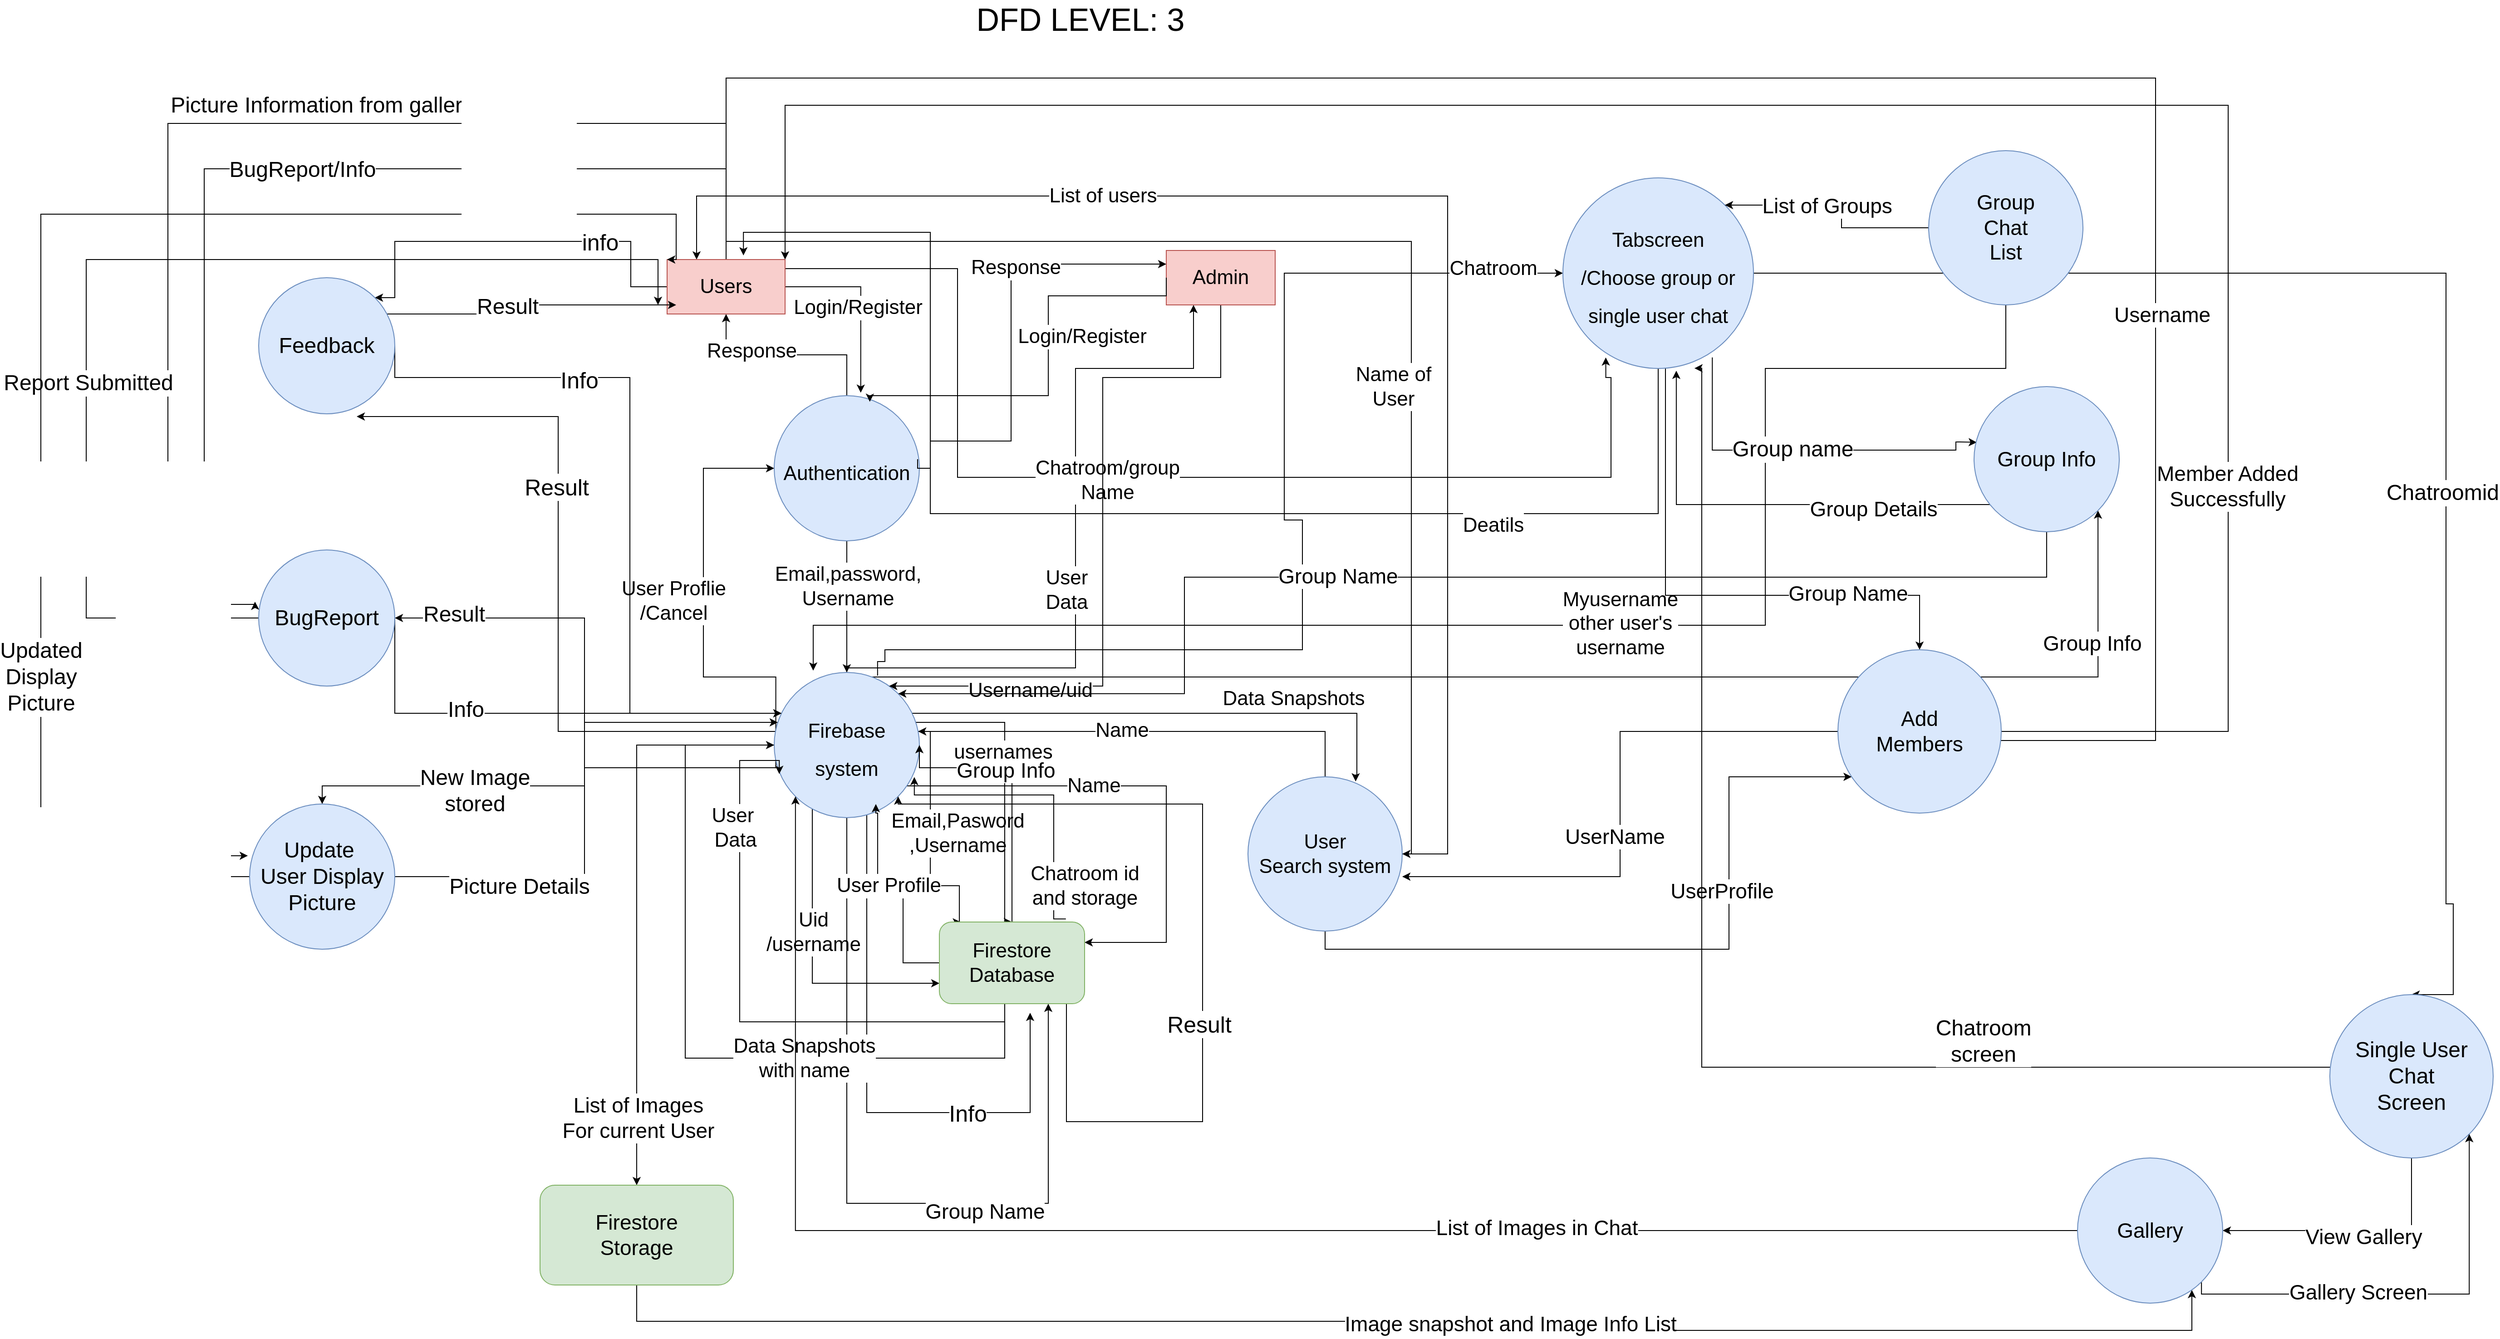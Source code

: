 <mxfile version="16.2.7" type="device"><diagram id="EaoU3DZ8sK1Kj6e93IdV" name="Page-1"><mxGraphModel dx="4287" dy="2966" grid="1" gridSize="10" guides="1" tooltips="1" connect="1" arrows="1" fold="1" page="1" pageScale="1" pageWidth="827" pageHeight="1169" math="0" shadow="0"><root><mxCell id="0"/><mxCell id="1" parent="0"/><mxCell id="a1Ix7CF85RxLWAL5_xRQ-2" value="&lt;font style=&quot;font-size: 35px&quot;&gt;DFD LEVEL: 3&lt;/font&gt;" style="text;html=1;align=center;verticalAlign=middle;resizable=0;points=[];autosize=1;strokeColor=none;fillColor=none;" vertex="1" parent="1"><mxGeometry x="340" y="-150" width="250" height="30" as="geometry"/></mxCell><mxCell id="a1Ix7CF85RxLWAL5_xRQ-3" style="edgeStyle=orthogonalEdgeStyle;rounded=0;orthogonalLoop=1;jettySize=auto;html=1;entryX=0.5;entryY=1;entryDx=0;entryDy=0;fontSize=22;" edge="1" parent="1" source="a1Ix7CF85RxLWAL5_xRQ-7" target="a1Ix7CF85RxLWAL5_xRQ-59"><mxGeometry relative="1" as="geometry"/></mxCell><mxCell id="a1Ix7CF85RxLWAL5_xRQ-4" value="Response&lt;br&gt;" style="edgeLabel;html=1;align=center;verticalAlign=middle;resizable=0;points=[];fontSize=22;" vertex="1" connectable="0" parent="a1Ix7CF85RxLWAL5_xRQ-3"><mxGeometry x="0.348" y="-4" relative="1" as="geometry"><mxPoint as="offset"/></mxGeometry></mxCell><mxCell id="a1Ix7CF85RxLWAL5_xRQ-5" style="edgeStyle=orthogonalEdgeStyle;rounded=0;orthogonalLoop=1;jettySize=auto;html=1;entryX=0.5;entryY=0;entryDx=0;entryDy=0;fontSize=22;" edge="1" parent="1" source="a1Ix7CF85RxLWAL5_xRQ-7" target="a1Ix7CF85RxLWAL5_xRQ-32"><mxGeometry relative="1" as="geometry"/></mxCell><mxCell id="a1Ix7CF85RxLWAL5_xRQ-6" value="Email,password,&lt;br&gt;Username" style="edgeLabel;html=1;align=center;verticalAlign=middle;resizable=0;points=[];fontSize=22;" vertex="1" connectable="0" parent="a1Ix7CF85RxLWAL5_xRQ-5"><mxGeometry x="-0.31" y="1" relative="1" as="geometry"><mxPoint as="offset"/></mxGeometry></mxCell><mxCell id="a1Ix7CF85RxLWAL5_xRQ-7" value="&lt;font style=&quot;font-size: 22px&quot;&gt;Authentication&lt;/font&gt;" style="ellipse;whiteSpace=wrap;html=1;aspect=fixed;fontSize=35;fillColor=#dae8fc;strokeColor=#6c8ebf;" vertex="1" parent="1"><mxGeometry x="128" y="280" width="160" height="160" as="geometry"/></mxCell><mxCell id="a1Ix7CF85RxLWAL5_xRQ-8" style="edgeStyle=orthogonalEdgeStyle;rounded=0;orthogonalLoop=1;jettySize=auto;html=1;entryX=0.149;entryY=0.003;entryDx=0;entryDy=0;entryPerimeter=0;fontSize=22;" edge="1" parent="1" source="a1Ix7CF85RxLWAL5_xRQ-32" target="a1Ix7CF85RxLWAL5_xRQ-70"><mxGeometry relative="1" as="geometry"><Array as="points"><mxPoint x="300" y="650"/><mxPoint x="300" y="820"/><mxPoint x="332" y="820"/></Array></mxGeometry></mxCell><mxCell id="a1Ix7CF85RxLWAL5_xRQ-9" value="Email,Pasword&lt;br&gt;,Username" style="edgeLabel;html=1;align=center;verticalAlign=middle;resizable=0;points=[];fontSize=22;" vertex="1" connectable="0" parent="a1Ix7CF85RxLWAL5_xRQ-8"><mxGeometry x="-0.006" y="-2" relative="1" as="geometry"><mxPoint x="32" y="-3" as="offset"/></mxGeometry></mxCell><mxCell id="a1Ix7CF85RxLWAL5_xRQ-10" style="edgeStyle=orthogonalEdgeStyle;rounded=0;orthogonalLoop=1;jettySize=auto;html=1;entryX=0;entryY=0.5;entryDx=0;entryDy=0;fontSize=22;exitX=0.011;exitY=0.652;exitDx=0;exitDy=0;exitPerimeter=0;" edge="1" parent="1" source="a1Ix7CF85RxLWAL5_xRQ-32" target="a1Ix7CF85RxLWAL5_xRQ-7"><mxGeometry relative="1" as="geometry"><mxPoint x="110" y="680" as="sourcePoint"/><Array as="points"><mxPoint x="130" y="590"/><mxPoint x="50" y="590"/><mxPoint x="50" y="360"/></Array></mxGeometry></mxCell><mxCell id="a1Ix7CF85RxLWAL5_xRQ-11" value="User Proflie&lt;br&gt;/Cancel&lt;br&gt;" style="edgeLabel;html=1;align=center;verticalAlign=middle;resizable=0;points=[];fontSize=22;" vertex="1" connectable="0" parent="a1Ix7CF85RxLWAL5_xRQ-10"><mxGeometry x="0.081" y="-2" relative="1" as="geometry"><mxPoint x="-35" as="offset"/></mxGeometry></mxCell><mxCell id="a1Ix7CF85RxLWAL5_xRQ-12" style="edgeStyle=orthogonalEdgeStyle;rounded=0;orthogonalLoop=1;jettySize=auto;html=1;entryX=0;entryY=0.75;entryDx=0;entryDy=0;fontSize=22;" edge="1" parent="1" source="a1Ix7CF85RxLWAL5_xRQ-32" target="a1Ix7CF85RxLWAL5_xRQ-70"><mxGeometry relative="1" as="geometry"><Array as="points"><mxPoint x="170" y="928"/></Array></mxGeometry></mxCell><mxCell id="a1Ix7CF85RxLWAL5_xRQ-13" value="Uid&lt;br&gt;/username" style="edgeLabel;html=1;align=center;verticalAlign=middle;resizable=0;points=[];fontSize=22;" vertex="1" connectable="0" parent="a1Ix7CF85RxLWAL5_xRQ-12"><mxGeometry x="-0.189" y="1" relative="1" as="geometry"><mxPoint y="1" as="offset"/></mxGeometry></mxCell><mxCell id="a1Ix7CF85RxLWAL5_xRQ-14" style="edgeStyle=orthogonalEdgeStyle;rounded=0;orthogonalLoop=1;jettySize=auto;html=1;entryX=0.25;entryY=1;entryDx=0;entryDy=0;fontSize=22;" edge="1" parent="1" source="a1Ix7CF85RxLWAL5_xRQ-32" target="a1Ix7CF85RxLWAL5_xRQ-73"><mxGeometry relative="1" as="geometry"><Array as="points"><mxPoint x="460" y="580"/><mxPoint x="460" y="250"/><mxPoint x="590" y="250"/></Array></mxGeometry></mxCell><mxCell id="a1Ix7CF85RxLWAL5_xRQ-15" value="User&lt;br&gt;Data" style="edgeLabel;html=1;align=center;verticalAlign=middle;resizable=0;points=[];fontSize=22;" vertex="1" connectable="0" parent="a1Ix7CF85RxLWAL5_xRQ-14"><mxGeometry x="-0.049" y="2" relative="1" as="geometry"><mxPoint x="-8" y="31" as="offset"/></mxGeometry></mxCell><mxCell id="a1Ix7CF85RxLWAL5_xRQ-16" style="edgeStyle=orthogonalEdgeStyle;rounded=0;orthogonalLoop=1;jettySize=auto;html=1;entryX=0.5;entryY=0;entryDx=0;entryDy=0;fontSize=22;" edge="1" parent="1" source="a1Ix7CF85RxLWAL5_xRQ-32" target="a1Ix7CF85RxLWAL5_xRQ-70"><mxGeometry relative="1" as="geometry"><Array as="points"><mxPoint x="382" y="640"/></Array></mxGeometry></mxCell><mxCell id="a1Ix7CF85RxLWAL5_xRQ-17" value="usernames&lt;br&gt;" style="edgeLabel;html=1;align=center;verticalAlign=middle;resizable=0;points=[];fontSize=22;" vertex="1" connectable="0" parent="a1Ix7CF85RxLWAL5_xRQ-16"><mxGeometry x="-0.02" y="5" relative="1" as="geometry"><mxPoint x="-7" y="-29" as="offset"/></mxGeometry></mxCell><mxCell id="a1Ix7CF85RxLWAL5_xRQ-18" style="edgeStyle=orthogonalEdgeStyle;rounded=0;orthogonalLoop=1;jettySize=auto;html=1;entryX=0;entryY=0.5;entryDx=0;entryDy=0;fontSize=22;exitX=0.712;exitY=0.022;exitDx=0;exitDy=0;exitPerimeter=0;" edge="1" parent="1" source="a1Ix7CF85RxLWAL5_xRQ-32" target="a1Ix7CF85RxLWAL5_xRQ-41"><mxGeometry relative="1" as="geometry"><Array as="points"><mxPoint x="242" y="573"/><mxPoint x="250" y="573"/><mxPoint x="250" y="560"/><mxPoint x="710" y="560"/><mxPoint x="710" y="417"/><mxPoint x="690" y="417"/><mxPoint x="690" y="145"/></Array></mxGeometry></mxCell><mxCell id="a1Ix7CF85RxLWAL5_xRQ-19" value="Chatroom&lt;br&gt;" style="edgeLabel;html=1;align=center;verticalAlign=middle;resizable=0;points=[];fontSize=22;" vertex="1" connectable="0" parent="a1Ix7CF85RxLWAL5_xRQ-18"><mxGeometry x="0.569" y="2" relative="1" as="geometry"><mxPoint x="190" y="-3" as="offset"/></mxGeometry></mxCell><mxCell id="a1Ix7CF85RxLWAL5_xRQ-20" style="edgeStyle=orthogonalEdgeStyle;rounded=0;orthogonalLoop=1;jettySize=auto;html=1;entryX=1;entryY=0.25;entryDx=0;entryDy=0;fontSize=22;" edge="1" parent="1" source="a1Ix7CF85RxLWAL5_xRQ-32" target="a1Ix7CF85RxLWAL5_xRQ-70"><mxGeometry relative="1" as="geometry"><Array as="points"><mxPoint x="560" y="710"/><mxPoint x="560" y="883"/></Array></mxGeometry></mxCell><mxCell id="a1Ix7CF85RxLWAL5_xRQ-21" value="Name" style="edgeLabel;html=1;align=center;verticalAlign=middle;resizable=0;points=[];fontSize=22;" vertex="1" connectable="0" parent="a1Ix7CF85RxLWAL5_xRQ-20"><mxGeometry x="-0.251" relative="1" as="geometry"><mxPoint as="offset"/></mxGeometry></mxCell><mxCell id="a1Ix7CF85RxLWAL5_xRQ-22" style="edgeStyle=orthogonalEdgeStyle;rounded=0;orthogonalLoop=1;jettySize=auto;html=1;entryX=0.698;entryY=0.03;entryDx=0;entryDy=0;entryPerimeter=0;fontSize=22;" edge="1" parent="1" source="a1Ix7CF85RxLWAL5_xRQ-32" target="a1Ix7CF85RxLWAL5_xRQ-46"><mxGeometry relative="1" as="geometry"><Array as="points"><mxPoint x="770" y="630"/><mxPoint x="770" y="698"/></Array></mxGeometry></mxCell><mxCell id="a1Ix7CF85RxLWAL5_xRQ-23" value="Data Snapshots" style="edgeLabel;html=1;align=center;verticalAlign=middle;resizable=0;points=[];fontSize=22;" vertex="1" connectable="0" parent="a1Ix7CF85RxLWAL5_xRQ-22"><mxGeometry x="0.511" y="1" relative="1" as="geometry"><mxPoint x="-8" y="-15" as="offset"/></mxGeometry></mxCell><mxCell id="a1Ix7CF85RxLWAL5_xRQ-24" style="edgeStyle=orthogonalEdgeStyle;rounded=0;orthogonalLoop=1;jettySize=auto;html=1;fontSize=25;" edge="1" parent="1" source="a1Ix7CF85RxLWAL5_xRQ-32"><mxGeometry relative="1" as="geometry"><mxPoint x="410.0" y="960.0" as="targetPoint"/><Array as="points"><mxPoint x="230" y="1070"/><mxPoint x="410" y="1070"/></Array></mxGeometry></mxCell><mxCell id="a1Ix7CF85RxLWAL5_xRQ-25" value="Info" style="edgeLabel;html=1;align=center;verticalAlign=middle;resizable=0;points=[];fontSize=25;" vertex="1" connectable="0" parent="a1Ix7CF85RxLWAL5_xRQ-24"><mxGeometry x="0.419" relative="1" as="geometry"><mxPoint as="offset"/></mxGeometry></mxCell><mxCell id="a1Ix7CF85RxLWAL5_xRQ-26" style="edgeStyle=orthogonalEdgeStyle;rounded=0;orthogonalLoop=1;jettySize=auto;html=1;entryX=0.72;entryY=1.02;entryDx=0;entryDy=0;fontSize=25;entryPerimeter=0;" edge="1" parent="1" source="a1Ix7CF85RxLWAL5_xRQ-32" target="a1Ix7CF85RxLWAL5_xRQ-93"><mxGeometry relative="1" as="geometry"><Array as="points"><mxPoint x="-110" y="650"/><mxPoint x="-110" y="303"/></Array><mxPoint x="-130.0" y="630.0" as="targetPoint"/></mxGeometry></mxCell><mxCell id="a1Ix7CF85RxLWAL5_xRQ-27" value="Result" style="edgeLabel;html=1;align=center;verticalAlign=middle;resizable=0;points=[];fontSize=25;" vertex="1" connectable="0" parent="a1Ix7CF85RxLWAL5_xRQ-26"><mxGeometry x="0.262" y="2" relative="1" as="geometry"><mxPoint as="offset"/></mxGeometry></mxCell><mxCell id="a1Ix7CF85RxLWAL5_xRQ-28" style="edgeStyle=orthogonalEdgeStyle;rounded=0;orthogonalLoop=1;jettySize=auto;html=1;entryX=1;entryY=0.5;entryDx=0;entryDy=0;fontSize=24;" edge="1" parent="1" source="a1Ix7CF85RxLWAL5_xRQ-32" target="a1Ix7CF85RxLWAL5_xRQ-90"><mxGeometry relative="1" as="geometry"><Array as="points"><mxPoint x="-81" y="650"/><mxPoint x="-81" y="525"/></Array></mxGeometry></mxCell><mxCell id="a1Ix7CF85RxLWAL5_xRQ-29" value="Result&lt;br&gt;" style="edgeLabel;html=1;align=center;verticalAlign=middle;resizable=0;points=[];fontSize=24;" vertex="1" connectable="0" parent="a1Ix7CF85RxLWAL5_xRQ-28"><mxGeometry x="0.763" y="-4" relative="1" as="geometry"><mxPoint as="offset"/></mxGeometry></mxCell><mxCell id="a1Ix7CF85RxLWAL5_xRQ-30" style="edgeStyle=orthogonalEdgeStyle;rounded=0;orthogonalLoop=1;jettySize=auto;html=1;entryX=0.5;entryY=0;entryDx=0;entryDy=0;fontSize=24;" edge="1" parent="1" source="a1Ix7CF85RxLWAL5_xRQ-32" target="a1Ix7CF85RxLWAL5_xRQ-98"><mxGeometry relative="1" as="geometry"><Array as="points"><mxPoint x="-81" y="690"/><mxPoint x="-81" y="710"/><mxPoint x="-370" y="710"/></Array></mxGeometry></mxCell><mxCell id="a1Ix7CF85RxLWAL5_xRQ-31" value="New Image&lt;br&gt;stored" style="edgeLabel;html=1;align=center;verticalAlign=middle;resizable=0;points=[];fontSize=24;" vertex="1" connectable="0" parent="a1Ix7CF85RxLWAL5_xRQ-30"><mxGeometry x="0.308" y="6" relative="1" as="geometry"><mxPoint y="-1" as="offset"/></mxGeometry></mxCell><mxCell id="a1Ix7CF85RxLWAL5_xRQ-123" style="edgeStyle=orthogonalEdgeStyle;rounded=0;orthogonalLoop=1;jettySize=auto;html=1;fontSize=23;exitX=0.5;exitY=1;exitDx=0;exitDy=0;" edge="1" parent="1" source="a1Ix7CF85RxLWAL5_xRQ-32" target="a1Ix7CF85RxLWAL5_xRQ-70"><mxGeometry relative="1" as="geometry"><Array as="points"><mxPoint x="208" y="1170"/><mxPoint x="430" y="1170"/></Array></mxGeometry></mxCell><mxCell id="a1Ix7CF85RxLWAL5_xRQ-124" value="Group Name" style="edgeLabel;html=1;align=center;verticalAlign=middle;resizable=0;points=[];fontSize=23;" vertex="1" connectable="0" parent="a1Ix7CF85RxLWAL5_xRQ-123"><mxGeometry x="0.331" y="-9" relative="1" as="geometry"><mxPoint as="offset"/></mxGeometry></mxCell><mxCell id="a1Ix7CF85RxLWAL5_xRQ-127" style="edgeStyle=orthogonalEdgeStyle;rounded=0;orthogonalLoop=1;jettySize=auto;html=1;entryX=1;entryY=1;entryDx=0;entryDy=0;fontSize=23;" edge="1" parent="1" source="a1Ix7CF85RxLWAL5_xRQ-32" target="a1Ix7CF85RxLWAL5_xRQ-99"><mxGeometry relative="1" as="geometry"><Array as="points"><mxPoint x="1587" y="590"/></Array></mxGeometry></mxCell><mxCell id="a1Ix7CF85RxLWAL5_xRQ-128" value="Group Info" style="edgeLabel;html=1;align=center;verticalAlign=middle;resizable=0;points=[];fontSize=23;" vertex="1" connectable="0" parent="a1Ix7CF85RxLWAL5_xRQ-127"><mxGeometry x="0.81" y="7" relative="1" as="geometry"><mxPoint as="offset"/></mxGeometry></mxCell><mxCell id="a1Ix7CF85RxLWAL5_xRQ-140" style="edgeStyle=orthogonalEdgeStyle;rounded=0;orthogonalLoop=1;jettySize=auto;html=1;entryX=0.5;entryY=0;entryDx=0;entryDy=0;fontSize=23;" edge="1" parent="1" source="a1Ix7CF85RxLWAL5_xRQ-32" target="a1Ix7CF85RxLWAL5_xRQ-133"><mxGeometry relative="1" as="geometry"/></mxCell><mxCell id="a1Ix7CF85RxLWAL5_xRQ-141" value="List of Images&lt;br&gt;For current User" style="edgeLabel;html=1;align=center;verticalAlign=middle;resizable=0;points=[];fontSize=23;" vertex="1" connectable="0" parent="a1Ix7CF85RxLWAL5_xRQ-140"><mxGeometry x="0.763" y="1" relative="1" as="geometry"><mxPoint y="1" as="offset"/></mxGeometry></mxCell><mxCell id="a1Ix7CF85RxLWAL5_xRQ-32" value="&lt;font style=&quot;font-size: 22px&quot;&gt;Firebase&lt;br&gt;system&lt;/font&gt;" style="ellipse;whiteSpace=wrap;html=1;aspect=fixed;fontSize=35;fillColor=#dae8fc;strokeColor=#6c8ebf;" vertex="1" parent="1"><mxGeometry x="128" y="585" width="160" height="160" as="geometry"/></mxCell><mxCell id="a1Ix7CF85RxLWAL5_xRQ-33" style="edgeStyle=orthogonalEdgeStyle;rounded=0;orthogonalLoop=1;jettySize=auto;html=1;entryX=0.647;entryY=-0.076;entryDx=0;entryDy=0;fontSize=22;entryPerimeter=0;" edge="1" parent="1" source="a1Ix7CF85RxLWAL5_xRQ-41" target="a1Ix7CF85RxLWAL5_xRQ-59"><mxGeometry relative="1" as="geometry"><Array as="points"><mxPoint x="300" y="410"/><mxPoint x="300" y="100"/><mxPoint x="94" y="100"/></Array></mxGeometry></mxCell><mxCell id="a1Ix7CF85RxLWAL5_xRQ-34" value="&lt;br&gt;Deatils" style="edgeLabel;html=1;align=center;verticalAlign=middle;resizable=0;points=[];fontSize=22;" vertex="1" connectable="0" parent="a1Ix7CF85RxLWAL5_xRQ-33"><mxGeometry x="-0.546" y="-1" relative="1" as="geometry"><mxPoint x="-1" as="offset"/></mxGeometry></mxCell><mxCell id="a1Ix7CF85RxLWAL5_xRQ-35" style="edgeStyle=orthogonalEdgeStyle;rounded=0;orthogonalLoop=1;jettySize=auto;html=1;fontSize=22;entryX=0.263;entryY=0.031;entryDx=0;entryDy=0;entryPerimeter=0;" edge="1" parent="1" source="a1Ix7CF85RxLWAL5_xRQ-130"><mxGeometry relative="1" as="geometry"><mxPoint x="171" y="582.98" as="targetPoint"/><Array as="points"><mxPoint x="1485" y="250"/><mxPoint x="1220" y="250"/><mxPoint x="1220" y="533"/><mxPoint x="171" y="533"/></Array><mxPoint x="1460" y="240" as="sourcePoint"/></mxGeometry></mxCell><mxCell id="a1Ix7CF85RxLWAL5_xRQ-36" value="Myusername&lt;br&gt;other user's &lt;br&gt;username" style="edgeLabel;html=1;align=center;verticalAlign=middle;resizable=0;points=[];fontSize=22;" vertex="1" connectable="0" parent="a1Ix7CF85RxLWAL5_xRQ-35"><mxGeometry x="-0.354" y="-6" relative="1" as="geometry"><mxPoint x="-154" y="61" as="offset"/></mxGeometry></mxCell><mxCell id="a1Ix7CF85RxLWAL5_xRQ-37" style="edgeStyle=orthogonalEdgeStyle;rounded=0;orthogonalLoop=1;jettySize=auto;html=1;entryX=0.5;entryY=0;entryDx=0;entryDy=0;fontSize=24;" edge="1" parent="1" target="a1Ix7CF85RxLWAL5_xRQ-85"><mxGeometry relative="1" as="geometry"><mxPoint x="1165" y="145.0" as="sourcePoint"/><Array as="points"><mxPoint x="1970" y="145"/><mxPoint x="1970" y="840"/><mxPoint x="1978" y="840"/></Array></mxGeometry></mxCell><mxCell id="a1Ix7CF85RxLWAL5_xRQ-38" value="Chatroomid" style="edgeLabel;html=1;align=center;verticalAlign=middle;resizable=0;points=[];fontSize=24;" vertex="1" connectable="0" parent="a1Ix7CF85RxLWAL5_xRQ-37"><mxGeometry x="0.265" y="-4" relative="1" as="geometry"><mxPoint y="1" as="offset"/></mxGeometry></mxCell><mxCell id="a1Ix7CF85RxLWAL5_xRQ-39" style="edgeStyle=orthogonalEdgeStyle;rounded=0;orthogonalLoop=1;jettySize=auto;html=1;entryX=0.019;entryY=0.384;entryDx=0;entryDy=0;fontSize=24;exitX=0.784;exitY=0.942;exitDx=0;exitDy=0;exitPerimeter=0;entryPerimeter=0;" edge="1" parent="1" source="a1Ix7CF85RxLWAL5_xRQ-41" target="a1Ix7CF85RxLWAL5_xRQ-99"><mxGeometry relative="1" as="geometry"><Array as="points"><mxPoint x="1162" y="340"/><mxPoint x="1430" y="340"/><mxPoint x="1430" y="331"/><mxPoint x="1433" y="331"/></Array><mxPoint x="1345" y="495.0" as="targetPoint"/></mxGeometry></mxCell><mxCell id="a1Ix7CF85RxLWAL5_xRQ-40" value="Group name" style="edgeLabel;html=1;align=center;verticalAlign=middle;resizable=0;points=[];fontSize=24;" vertex="1" connectable="0" parent="a1Ix7CF85RxLWAL5_xRQ-39"><mxGeometry x="-0.059" y="1" relative="1" as="geometry"><mxPoint x="1" as="offset"/></mxGeometry></mxCell><mxCell id="a1Ix7CF85RxLWAL5_xRQ-103" style="edgeStyle=orthogonalEdgeStyle;rounded=0;orthogonalLoop=1;jettySize=auto;html=1;fontSize=23;" edge="1" parent="1" source="a1Ix7CF85RxLWAL5_xRQ-41" target="a1Ix7CF85RxLWAL5_xRQ-102"><mxGeometry relative="1" as="geometry"><Array as="points"><mxPoint x="1110" y="500"/><mxPoint x="1390" y="500"/></Array></mxGeometry></mxCell><mxCell id="a1Ix7CF85RxLWAL5_xRQ-104" value="Group Name" style="edgeLabel;html=1;align=center;verticalAlign=middle;resizable=0;points=[];fontSize=23;" vertex="1" connectable="0" parent="a1Ix7CF85RxLWAL5_xRQ-103"><mxGeometry x="0.528" y="2" relative="1" as="geometry"><mxPoint as="offset"/></mxGeometry></mxCell><mxCell id="a1Ix7CF85RxLWAL5_xRQ-41" value="&lt;span style=&quot;font-size: 22px&quot;&gt;Tabscreen&lt;br&gt;/Choose group or single user chat&lt;br&gt;&lt;/span&gt;" style="ellipse;whiteSpace=wrap;html=1;aspect=fixed;fontSize=35;fillColor=#dae8fc;strokeColor=#6c8ebf;" vertex="1" parent="1"><mxGeometry x="997" y="40" width="210" height="210" as="geometry"/></mxCell><mxCell id="a1Ix7CF85RxLWAL5_xRQ-42" style="edgeStyle=orthogonalEdgeStyle;rounded=0;orthogonalLoop=1;jettySize=auto;html=1;fontSize=22;" edge="1" parent="1" source="a1Ix7CF85RxLWAL5_xRQ-46" target="a1Ix7CF85RxLWAL5_xRQ-32"><mxGeometry relative="1" as="geometry"><Array as="points"><mxPoint x="370" y="650"/><mxPoint x="370" y="650"/></Array></mxGeometry></mxCell><mxCell id="a1Ix7CF85RxLWAL5_xRQ-43" value="Name" style="edgeLabel;html=1;align=center;verticalAlign=middle;resizable=0;points=[];fontSize=22;" vertex="1" connectable="0" parent="a1Ix7CF85RxLWAL5_xRQ-42"><mxGeometry x="-0.243" y="-1" relative="1" as="geometry"><mxPoint x="-86" as="offset"/></mxGeometry></mxCell><mxCell id="a1Ix7CF85RxLWAL5_xRQ-44" style="edgeStyle=orthogonalEdgeStyle;rounded=0;orthogonalLoop=1;jettySize=auto;html=1;fontSize=22;entryX=0.25;entryY=0;entryDx=0;entryDy=0;" edge="1" parent="1" source="a1Ix7CF85RxLWAL5_xRQ-46" target="a1Ix7CF85RxLWAL5_xRQ-59"><mxGeometry relative="1" as="geometry"><Array as="points"><mxPoint x="870" y="785"/><mxPoint x="870" y="60"/><mxPoint x="42" y="60"/></Array></mxGeometry></mxCell><mxCell id="a1Ix7CF85RxLWAL5_xRQ-45" value="List of users" style="edgeLabel;html=1;align=center;verticalAlign=middle;resizable=0;points=[];fontSize=22;" vertex="1" connectable="0" parent="a1Ix7CF85RxLWAL5_xRQ-44"><mxGeometry x="0.216" y="-7" relative="1" as="geometry"><mxPoint x="-138" y="7" as="offset"/></mxGeometry></mxCell><mxCell id="a1Ix7CF85RxLWAL5_xRQ-114" style="edgeStyle=orthogonalEdgeStyle;rounded=0;orthogonalLoop=1;jettySize=auto;html=1;fontSize=23;" edge="1" parent="1" source="a1Ix7CF85RxLWAL5_xRQ-46" target="a1Ix7CF85RxLWAL5_xRQ-102"><mxGeometry relative="1" as="geometry"><Array as="points"><mxPoint x="735" y="890"/><mxPoint x="1180" y="890"/><mxPoint x="1180" y="700"/></Array></mxGeometry></mxCell><mxCell id="a1Ix7CF85RxLWAL5_xRQ-115" value="UserProfile" style="edgeLabel;html=1;align=center;verticalAlign=middle;resizable=0;points=[];fontSize=23;" vertex="1" connectable="0" parent="a1Ix7CF85RxLWAL5_xRQ-114"><mxGeometry x="0.343" y="8" relative="1" as="geometry"><mxPoint y="1" as="offset"/></mxGeometry></mxCell><mxCell id="a1Ix7CF85RxLWAL5_xRQ-46" value="User&lt;br&gt;Search system" style="ellipse;whiteSpace=wrap;html=1;aspect=fixed;fontSize=22;fillColor=#dae8fc;strokeColor=#6c8ebf;" vertex="1" parent="1"><mxGeometry x="650" y="700" width="170" height="170" as="geometry"/></mxCell><mxCell id="a1Ix7CF85RxLWAL5_xRQ-47" style="edgeStyle=orthogonalEdgeStyle;rounded=0;orthogonalLoop=1;jettySize=auto;html=1;entryX=0.596;entryY=-0.02;entryDx=0;entryDy=0;entryPerimeter=0;fontSize=22;" edge="1" parent="1" source="a1Ix7CF85RxLWAL5_xRQ-59" target="a1Ix7CF85RxLWAL5_xRQ-7"><mxGeometry relative="1" as="geometry"><Array as="points"><mxPoint x="223" y="160"/></Array></mxGeometry></mxCell><mxCell id="a1Ix7CF85RxLWAL5_xRQ-48" value="Login/Register" style="edgeLabel;html=1;align=center;verticalAlign=middle;resizable=0;points=[];fontSize=22;" vertex="1" connectable="0" parent="a1Ix7CF85RxLWAL5_xRQ-47"><mxGeometry x="0.069" y="-4" relative="1" as="geometry"><mxPoint y="-1" as="offset"/></mxGeometry></mxCell><mxCell id="a1Ix7CF85RxLWAL5_xRQ-49" style="edgeStyle=orthogonalEdgeStyle;rounded=0;orthogonalLoop=1;jettySize=auto;html=1;fontSize=22;entryX=0.225;entryY=0.942;entryDx=0;entryDy=0;entryPerimeter=0;" edge="1" parent="1" source="a1Ix7CF85RxLWAL5_xRQ-59" target="a1Ix7CF85RxLWAL5_xRQ-41"><mxGeometry relative="1" as="geometry"><Array as="points"><mxPoint x="330" y="140"/><mxPoint x="330" y="370"/><mxPoint x="1050" y="370"/><mxPoint x="1050" y="260"/><mxPoint x="1044" y="260"/></Array><mxPoint x="1120" y="260" as="targetPoint"/></mxGeometry></mxCell><mxCell id="a1Ix7CF85RxLWAL5_xRQ-50" value="Chatroom/group&lt;br&gt;Name" style="edgeLabel;html=1;align=center;verticalAlign=middle;resizable=0;points=[];fontSize=22;" vertex="1" connectable="0" parent="a1Ix7CF85RxLWAL5_xRQ-49"><mxGeometry x="-0.111" y="2" relative="1" as="geometry"><mxPoint x="17" y="5" as="offset"/></mxGeometry></mxCell><mxCell id="a1Ix7CF85RxLWAL5_xRQ-51" style="edgeStyle=orthogonalEdgeStyle;rounded=0;orthogonalLoop=1;jettySize=auto;html=1;fontSize=22;" edge="1" parent="1" source="a1Ix7CF85RxLWAL5_xRQ-59" target="a1Ix7CF85RxLWAL5_xRQ-46"><mxGeometry relative="1" as="geometry"><Array as="points"><mxPoint x="75" y="110"/><mxPoint x="830" y="110"/><mxPoint x="830" y="785"/></Array></mxGeometry></mxCell><mxCell id="a1Ix7CF85RxLWAL5_xRQ-52" value="Name of&lt;br&gt;User" style="edgeLabel;html=1;align=center;verticalAlign=middle;resizable=0;points=[];fontSize=22;" vertex="1" connectable="0" parent="a1Ix7CF85RxLWAL5_xRQ-51"><mxGeometry x="-0.022" y="-2" relative="1" as="geometry"><mxPoint x="41" y="158" as="offset"/></mxGeometry></mxCell><mxCell id="a1Ix7CF85RxLWAL5_xRQ-53" style="edgeStyle=orthogonalEdgeStyle;rounded=0;orthogonalLoop=1;jettySize=auto;html=1;fontSize=25;entryX=1;entryY=0;entryDx=0;entryDy=0;" edge="1" parent="1" source="a1Ix7CF85RxLWAL5_xRQ-59" target="a1Ix7CF85RxLWAL5_xRQ-93"><mxGeometry relative="1" as="geometry"><Array as="points"><mxPoint x="-30" y="160"/><mxPoint x="-30" y="110"/><mxPoint x="-290" y="110"/><mxPoint x="-290" y="172"/></Array><mxPoint x="-290" y="180" as="targetPoint"/></mxGeometry></mxCell><mxCell id="a1Ix7CF85RxLWAL5_xRQ-54" value="info&lt;br&gt;" style="edgeLabel;html=1;align=center;verticalAlign=middle;resizable=0;points=[];fontSize=25;" vertex="1" connectable="0" parent="a1Ix7CF85RxLWAL5_xRQ-53"><mxGeometry x="-0.431" relative="1" as="geometry"><mxPoint x="-1" as="offset"/></mxGeometry></mxCell><mxCell id="a1Ix7CF85RxLWAL5_xRQ-55" style="edgeStyle=orthogonalEdgeStyle;rounded=0;orthogonalLoop=1;jettySize=auto;html=1;fontSize=24;entryX=-0.027;entryY=0.38;entryDx=0;entryDy=0;entryPerimeter=0;" edge="1" parent="1" source="a1Ix7CF85RxLWAL5_xRQ-59" target="a1Ix7CF85RxLWAL5_xRQ-90"><mxGeometry relative="1" as="geometry"><mxPoint x="-290.0" y="510.0" as="targetPoint"/><Array as="points"><mxPoint x="75" y="30"/><mxPoint x="-500" y="30"/><mxPoint x="-500" y="510"/><mxPoint x="-444" y="510"/></Array></mxGeometry></mxCell><mxCell id="a1Ix7CF85RxLWAL5_xRQ-56" value="BugReport/Info" style="edgeLabel;html=1;align=center;verticalAlign=middle;resizable=0;points=[];fontSize=24;" vertex="1" connectable="0" parent="a1Ix7CF85RxLWAL5_xRQ-55"><mxGeometry x="-0.065" y="1" relative="1" as="geometry"><mxPoint as="offset"/></mxGeometry></mxCell><mxCell id="a1Ix7CF85RxLWAL5_xRQ-57" style="edgeStyle=orthogonalEdgeStyle;rounded=0;orthogonalLoop=1;jettySize=auto;html=1;entryX=-0.012;entryY=0.356;entryDx=0;entryDy=0;entryPerimeter=0;fontSize=24;" edge="1" parent="1" source="a1Ix7CF85RxLWAL5_xRQ-59" target="a1Ix7CF85RxLWAL5_xRQ-98"><mxGeometry relative="1" as="geometry"><Array as="points"><mxPoint x="75" y="-20"/><mxPoint x="-540" y="-20"/><mxPoint x="-540" y="787"/></Array></mxGeometry></mxCell><mxCell id="a1Ix7CF85RxLWAL5_xRQ-58" value="Picture Information from gallery or camera/Info" style="edgeLabel;html=1;align=center;verticalAlign=middle;resizable=0;points=[];fontSize=24;" vertex="1" connectable="0" parent="a1Ix7CF85RxLWAL5_xRQ-57"><mxGeometry x="-0.199" y="1" relative="1" as="geometry"><mxPoint x="150" y="-21" as="offset"/></mxGeometry></mxCell><mxCell id="a1Ix7CF85RxLWAL5_xRQ-116" style="edgeStyle=orthogonalEdgeStyle;rounded=0;orthogonalLoop=1;jettySize=auto;html=1;entryX=1;entryY=0.5;entryDx=0;entryDy=0;fontSize=23;" edge="1" parent="1" source="a1Ix7CF85RxLWAL5_xRQ-59" target="a1Ix7CF85RxLWAL5_xRQ-102"><mxGeometry relative="1" as="geometry"><Array as="points"><mxPoint x="75" y="-70"/><mxPoint x="1650" y="-70"/><mxPoint x="1650" y="660"/><mxPoint x="1454" y="660"/><mxPoint x="1454" y="650"/></Array></mxGeometry></mxCell><mxCell id="a1Ix7CF85RxLWAL5_xRQ-117" value="Username" style="edgeLabel;html=1;align=center;verticalAlign=middle;resizable=0;points=[];fontSize=23;" vertex="1" connectable="0" parent="a1Ix7CF85RxLWAL5_xRQ-116"><mxGeometry x="0.488" y="7" relative="1" as="geometry"><mxPoint y="-1" as="offset"/></mxGeometry></mxCell><mxCell id="a1Ix7CF85RxLWAL5_xRQ-59" value="Users" style="rounded=0;whiteSpace=wrap;html=1;fontSize=22;fillColor=#f8cecc;strokeColor=#b85450;" vertex="1" parent="1"><mxGeometry x="10" y="130" width="130" height="60" as="geometry"/></mxCell><mxCell id="a1Ix7CF85RxLWAL5_xRQ-60" style="edgeStyle=orthogonalEdgeStyle;rounded=0;orthogonalLoop=1;jettySize=auto;html=1;fontSize=22;" edge="1" parent="1" source="a1Ix7CF85RxLWAL5_xRQ-70"><mxGeometry relative="1" as="geometry"><mxPoint x="240.0" y="730.0" as="targetPoint"/><Array as="points"><mxPoint x="270" y="905"/><mxPoint x="270" y="820"/><mxPoint x="242" y="820"/><mxPoint x="242" y="740"/><mxPoint x="240" y="740"/></Array></mxGeometry></mxCell><mxCell id="a1Ix7CF85RxLWAL5_xRQ-61" value="User Profile" style="edgeLabel;html=1;align=center;verticalAlign=middle;resizable=0;points=[];fontSize=22;" vertex="1" connectable="0" parent="a1Ix7CF85RxLWAL5_xRQ-60"><mxGeometry x="0.157" relative="1" as="geometry"><mxPoint as="offset"/></mxGeometry></mxCell><mxCell id="a1Ix7CF85RxLWAL5_xRQ-62" style="edgeStyle=orthogonalEdgeStyle;rounded=0;orthogonalLoop=1;jettySize=auto;html=1;entryX=0.035;entryY=0.699;entryDx=0;entryDy=0;entryPerimeter=0;fontSize=22;" edge="1" parent="1" source="a1Ix7CF85RxLWAL5_xRQ-70" target="a1Ix7CF85RxLWAL5_xRQ-32"><mxGeometry relative="1" as="geometry"><Array as="points"><mxPoint x="382" y="970"/><mxPoint x="90" y="970"/><mxPoint x="90" y="682"/></Array></mxGeometry></mxCell><mxCell id="a1Ix7CF85RxLWAL5_xRQ-63" value="User&amp;nbsp;&lt;br&gt;Data" style="edgeLabel;html=1;align=center;verticalAlign=middle;resizable=0;points=[];fontSize=22;" vertex="1" connectable="0" parent="a1Ix7CF85RxLWAL5_xRQ-62"><mxGeometry x="0.599" y="5" relative="1" as="geometry"><mxPoint as="offset"/></mxGeometry></mxCell><mxCell id="a1Ix7CF85RxLWAL5_xRQ-64" style="edgeStyle=orthogonalEdgeStyle;rounded=0;orthogonalLoop=1;jettySize=auto;html=1;fontSize=22;exitX=0.871;exitY=-0.038;exitDx=0;exitDy=0;exitPerimeter=0;entryX=0.965;entryY=0.72;entryDx=0;entryDy=0;entryPerimeter=0;" edge="1" parent="1" source="a1Ix7CF85RxLWAL5_xRQ-70" target="a1Ix7CF85RxLWAL5_xRQ-32"><mxGeometry relative="1" as="geometry"><Array as="points"><mxPoint x="436" y="720"/><mxPoint x="282" y="720"/></Array></mxGeometry></mxCell><mxCell id="a1Ix7CF85RxLWAL5_xRQ-65" value="Chatroom id&lt;br&gt;and storage" style="edgeLabel;html=1;align=center;verticalAlign=middle;resizable=0;points=[];fontSize=22;" vertex="1" connectable="0" parent="a1Ix7CF85RxLWAL5_xRQ-64"><mxGeometry x="-0.759" y="-1" relative="1" as="geometry"><mxPoint x="33" y="-11" as="offset"/></mxGeometry></mxCell><mxCell id="a1Ix7CF85RxLWAL5_xRQ-66" style="edgeStyle=orthogonalEdgeStyle;rounded=0;orthogonalLoop=1;jettySize=auto;html=1;fontSize=22;" edge="1" parent="1" source="a1Ix7CF85RxLWAL5_xRQ-70" target="a1Ix7CF85RxLWAL5_xRQ-32"><mxGeometry relative="1" as="geometry"><Array as="points"><mxPoint x="382" y="1010"/><mxPoint x="30" y="1010"/><mxPoint x="30" y="665"/></Array></mxGeometry></mxCell><mxCell id="a1Ix7CF85RxLWAL5_xRQ-67" value="Data Snapshots&lt;br&gt;with name" style="edgeLabel;html=1;align=center;verticalAlign=middle;resizable=0;points=[];fontSize=22;" vertex="1" connectable="0" parent="a1Ix7CF85RxLWAL5_xRQ-66"><mxGeometry x="-0.34" relative="1" as="geometry"><mxPoint x="1" as="offset"/></mxGeometry></mxCell><mxCell id="a1Ix7CF85RxLWAL5_xRQ-68" style="edgeStyle=orthogonalEdgeStyle;rounded=0;orthogonalLoop=1;jettySize=auto;html=1;entryX=1;entryY=1;entryDx=0;entryDy=0;fontSize=25;" edge="1" parent="1" target="a1Ix7CF85RxLWAL5_xRQ-32"><mxGeometry relative="1" as="geometry"><mxPoint x="450.0" y="950.0" as="sourcePoint"/><Array as="points"><mxPoint x="450" y="1080"/><mxPoint x="600" y="1080"/><mxPoint x="600" y="730"/><mxPoint x="265" y="730"/></Array></mxGeometry></mxCell><mxCell id="a1Ix7CF85RxLWAL5_xRQ-69" value="Result" style="edgeLabel;html=1;align=center;verticalAlign=middle;resizable=0;points=[];fontSize=25;" vertex="1" connectable="0" parent="a1Ix7CF85RxLWAL5_xRQ-68"><mxGeometry x="-0.204" y="4" relative="1" as="geometry"><mxPoint y="-1" as="offset"/></mxGeometry></mxCell><mxCell id="a1Ix7CF85RxLWAL5_xRQ-125" style="edgeStyle=orthogonalEdgeStyle;rounded=0;orthogonalLoop=1;jettySize=auto;html=1;entryX=1;entryY=0.5;entryDx=0;entryDy=0;fontSize=23;exitX=0.5;exitY=0;exitDx=0;exitDy=0;" edge="1" parent="1" source="a1Ix7CF85RxLWAL5_xRQ-70" target="a1Ix7CF85RxLWAL5_xRQ-32"><mxGeometry relative="1" as="geometry"><Array as="points"><mxPoint x="390" y="690"/><mxPoint x="288" y="690"/></Array></mxGeometry></mxCell><mxCell id="a1Ix7CF85RxLWAL5_xRQ-126" value="Group Info" style="edgeLabel;html=1;align=center;verticalAlign=middle;resizable=0;points=[];fontSize=23;" vertex="1" connectable="0" parent="a1Ix7CF85RxLWAL5_xRQ-125"><mxGeometry x="0.194" y="3" relative="1" as="geometry"><mxPoint as="offset"/></mxGeometry></mxCell><mxCell id="a1Ix7CF85RxLWAL5_xRQ-70" value="Firestore&lt;br&gt;Database" style="rounded=1;whiteSpace=wrap;html=1;fontSize=22;fillColor=#d5e8d4;strokeColor=#82b366;" vertex="1" parent="1"><mxGeometry x="310" y="860" width="160" height="90" as="geometry"/></mxCell><mxCell id="a1Ix7CF85RxLWAL5_xRQ-71" style="edgeStyle=orthogonalEdgeStyle;rounded=0;orthogonalLoop=1;jettySize=auto;html=1;fontSize=22;" edge="1" parent="1" source="a1Ix7CF85RxLWAL5_xRQ-73" target="a1Ix7CF85RxLWAL5_xRQ-32"><mxGeometry relative="1" as="geometry"><Array as="points"><mxPoint x="620" y="260"/><mxPoint x="490" y="260"/><mxPoint x="490" y="600"/></Array></mxGeometry></mxCell><mxCell id="a1Ix7CF85RxLWAL5_xRQ-72" value="Username/uid" style="edgeLabel;html=1;align=center;verticalAlign=middle;resizable=0;points=[];fontSize=22;" vertex="1" connectable="0" parent="a1Ix7CF85RxLWAL5_xRQ-71"><mxGeometry x="-0.377" y="-1" relative="1" as="geometry"><mxPoint x="-79" y="310" as="offset"/></mxGeometry></mxCell><mxCell id="a1Ix7CF85RxLWAL5_xRQ-73" value="Admin" style="rounded=0;whiteSpace=wrap;html=1;fontSize=22;fillColor=#f8cecc;strokeColor=#b85450;" vertex="1" parent="1"><mxGeometry x="560" y="120" width="120" height="60" as="geometry"/></mxCell><mxCell id="a1Ix7CF85RxLWAL5_xRQ-74" style="edgeStyle=orthogonalEdgeStyle;rounded=0;orthogonalLoop=1;jettySize=auto;html=1;entryX=0.596;entryY=-0.02;entryDx=0;entryDy=0;entryPerimeter=0;fontSize=22;exitX=0;exitY=0.5;exitDx=0;exitDy=0;" edge="1" parent="1" source="a1Ix7CF85RxLWAL5_xRQ-73"><mxGeometry relative="1" as="geometry"><mxPoint x="150" y="170.077" as="sourcePoint"/><mxPoint x="233.36" y="286.8" as="targetPoint"/><Array as="points"><mxPoint x="560" y="170"/><mxPoint x="430" y="170"/><mxPoint x="430" y="280"/><mxPoint x="233" y="280"/></Array></mxGeometry></mxCell><mxCell id="a1Ix7CF85RxLWAL5_xRQ-75" value="Login/Register" style="edgeLabel;html=1;align=center;verticalAlign=middle;resizable=0;points=[];fontSize=22;" vertex="1" connectable="0" parent="a1Ix7CF85RxLWAL5_xRQ-74"><mxGeometry x="0.069" y="-4" relative="1" as="geometry"><mxPoint x="41" y="-53" as="offset"/></mxGeometry></mxCell><mxCell id="a1Ix7CF85RxLWAL5_xRQ-76" style="edgeStyle=orthogonalEdgeStyle;rounded=0;orthogonalLoop=1;jettySize=auto;html=1;entryX=0;entryY=0.25;entryDx=0;entryDy=0;fontSize=22;" edge="1" parent="1" target="a1Ix7CF85RxLWAL5_xRQ-73"><mxGeometry relative="1" as="geometry"><mxPoint x="286" y="350.0" as="sourcePoint"/><mxPoint x="85" y="200" as="targetPoint"/><Array as="points"><mxPoint x="286" y="360"/><mxPoint x="300" y="360"/><mxPoint x="300" y="330"/><mxPoint x="389" y="330"/><mxPoint x="389" y="135"/></Array></mxGeometry></mxCell><mxCell id="a1Ix7CF85RxLWAL5_xRQ-77" value="Response&lt;br&gt;" style="edgeLabel;html=1;align=center;verticalAlign=middle;resizable=0;points=[];fontSize=22;" vertex="1" connectable="0" parent="a1Ix7CF85RxLWAL5_xRQ-76"><mxGeometry x="0.348" y="-4" relative="1" as="geometry"><mxPoint as="offset"/></mxGeometry></mxCell><mxCell id="a1Ix7CF85RxLWAL5_xRQ-78" style="edgeStyle=orthogonalEdgeStyle;rounded=0;orthogonalLoop=1;jettySize=auto;html=1;fontSize=25;exitX=1;exitY=0.5;exitDx=0;exitDy=0;" edge="1" parent="1" source="a1Ix7CF85RxLWAL5_xRQ-93" target="a1Ix7CF85RxLWAL5_xRQ-32"><mxGeometry relative="1" as="geometry"><Array as="points"><mxPoint x="-290" y="260"/><mxPoint x="-31" y="260"/><mxPoint x="-31" y="630"/></Array><mxPoint x="-55.838" y="580.0" as="sourcePoint"/></mxGeometry></mxCell><mxCell id="a1Ix7CF85RxLWAL5_xRQ-79" value="Info" style="edgeLabel;html=1;align=center;verticalAlign=middle;resizable=0;points=[];fontSize=25;" vertex="1" connectable="0" parent="a1Ix7CF85RxLWAL5_xRQ-78"><mxGeometry x="-0.425" y="-2" relative="1" as="geometry"><mxPoint x="-1" as="offset"/></mxGeometry></mxCell><mxCell id="a1Ix7CF85RxLWAL5_xRQ-83" style="edgeStyle=orthogonalEdgeStyle;rounded=0;orthogonalLoop=1;jettySize=auto;html=1;fontSize=24;entryX=0.69;entryY=0.999;entryDx=0;entryDy=0;entryPerimeter=0;" edge="1" parent="1" source="a1Ix7CF85RxLWAL5_xRQ-85" target="a1Ix7CF85RxLWAL5_xRQ-41"><mxGeometry relative="1" as="geometry"><mxPoint x="1142.462" y="210" as="targetPoint"/><Array as="points"><mxPoint x="1150" y="1020"/><mxPoint x="1150" y="250"/></Array></mxGeometry></mxCell><mxCell id="a1Ix7CF85RxLWAL5_xRQ-84" value="Chatroom&lt;br&gt;screen&lt;br&gt;" style="edgeLabel;html=1;align=center;verticalAlign=middle;resizable=0;points=[];fontSize=24;" vertex="1" connectable="0" parent="a1Ix7CF85RxLWAL5_xRQ-83"><mxGeometry x="0.203" y="-4" relative="1" as="geometry"><mxPoint x="306" y="163" as="offset"/></mxGeometry></mxCell><mxCell id="a1Ix7CF85RxLWAL5_xRQ-135" style="edgeStyle=orthogonalEdgeStyle;rounded=0;orthogonalLoop=1;jettySize=auto;html=1;entryX=1;entryY=0.5;entryDx=0;entryDy=0;fontSize=23;exitX=0.5;exitY=1;exitDx=0;exitDy=0;" edge="1" parent="1" source="a1Ix7CF85RxLWAL5_xRQ-85" target="a1Ix7CF85RxLWAL5_xRQ-134"><mxGeometry relative="1" as="geometry"/></mxCell><mxCell id="a1Ix7CF85RxLWAL5_xRQ-136" value="View Gallery" style="edgeLabel;html=1;align=center;verticalAlign=middle;resizable=0;points=[];fontSize=23;" vertex="1" connectable="0" parent="a1Ix7CF85RxLWAL5_xRQ-135"><mxGeometry x="-0.082" y="7" relative="1" as="geometry"><mxPoint x="-1" as="offset"/></mxGeometry></mxCell><mxCell id="a1Ix7CF85RxLWAL5_xRQ-85" value="Single User&lt;br&gt;Chat&lt;br&gt;Screen" style="ellipse;whiteSpace=wrap;html=1;aspect=fixed;fontSize=24;fillColor=#dae8fc;strokeColor=#6c8ebf;" vertex="1" parent="1"><mxGeometry x="1842" y="940" width="180" height="180" as="geometry"/></mxCell><mxCell id="a1Ix7CF85RxLWAL5_xRQ-86" style="edgeStyle=orthogonalEdgeStyle;rounded=0;orthogonalLoop=1;jettySize=auto;html=1;fontSize=24;" edge="1" parent="1" source="a1Ix7CF85RxLWAL5_xRQ-90" target="a1Ix7CF85RxLWAL5_xRQ-32"><mxGeometry relative="1" as="geometry"><Array as="points"><mxPoint x="-290" y="630"/></Array></mxGeometry></mxCell><mxCell id="a1Ix7CF85RxLWAL5_xRQ-87" value="Info" style="edgeLabel;html=1;align=center;verticalAlign=middle;resizable=0;points=[];fontSize=24;" vertex="1" connectable="0" parent="a1Ix7CF85RxLWAL5_xRQ-86"><mxGeometry x="-0.313" y="4" relative="1" as="geometry"><mxPoint as="offset"/></mxGeometry></mxCell><mxCell id="a1Ix7CF85RxLWAL5_xRQ-88" style="edgeStyle=orthogonalEdgeStyle;rounded=0;orthogonalLoop=1;jettySize=auto;html=1;fontSize=24;" edge="1" parent="1" source="a1Ix7CF85RxLWAL5_xRQ-90"><mxGeometry relative="1" as="geometry"><mxPoint x="4.547e-13" y="180.0" as="targetPoint"/><Array as="points"><mxPoint x="-630" y="525"/><mxPoint x="-630" y="130"/></Array></mxGeometry></mxCell><mxCell id="a1Ix7CF85RxLWAL5_xRQ-89" value="Report Submitted" style="edgeLabel;html=1;align=center;verticalAlign=middle;resizable=0;points=[];fontSize=24;" vertex="1" connectable="0" parent="a1Ix7CF85RxLWAL5_xRQ-88"><mxGeometry x="-0.292" y="-2" relative="1" as="geometry"><mxPoint y="-1" as="offset"/></mxGeometry></mxCell><mxCell id="a1Ix7CF85RxLWAL5_xRQ-90" value="BugReport" style="ellipse;whiteSpace=wrap;html=1;aspect=fixed;fontSize=24;fillColor=#dae8fc;strokeColor=#6c8ebf;" vertex="1" parent="1"><mxGeometry x="-440" y="450" width="150" height="150" as="geometry"/></mxCell><mxCell id="a1Ix7CF85RxLWAL5_xRQ-91" style="edgeStyle=orthogonalEdgeStyle;rounded=0;orthogonalLoop=1;jettySize=auto;html=1;fontSize=24;" edge="1" parent="1" source="a1Ix7CF85RxLWAL5_xRQ-93"><mxGeometry relative="1" as="geometry"><mxPoint x="20.0" y="180.0" as="targetPoint"/><Array as="points"><mxPoint x="-135" y="190"/><mxPoint x="-135" y="180"/></Array></mxGeometry></mxCell><mxCell id="a1Ix7CF85RxLWAL5_xRQ-92" value="Result&lt;br&gt;" style="edgeLabel;html=1;align=center;verticalAlign=middle;resizable=0;points=[];fontSize=24;" vertex="1" connectable="0" parent="a1Ix7CF85RxLWAL5_xRQ-91"><mxGeometry x="-0.202" y="8" relative="1" as="geometry"><mxPoint x="1" as="offset"/></mxGeometry></mxCell><mxCell id="a1Ix7CF85RxLWAL5_xRQ-93" value="Feedback" style="ellipse;whiteSpace=wrap;html=1;aspect=fixed;fontSize=24;fillColor=#dae8fc;strokeColor=#6c8ebf;" vertex="1" parent="1"><mxGeometry x="-440" y="150" width="150" height="150" as="geometry"/></mxCell><mxCell id="a1Ix7CF85RxLWAL5_xRQ-94" style="edgeStyle=orthogonalEdgeStyle;rounded=0;orthogonalLoop=1;jettySize=auto;html=1;fontSize=24;" edge="1" parent="1" source="a1Ix7CF85RxLWAL5_xRQ-98" target="a1Ix7CF85RxLWAL5_xRQ-32"><mxGeometry relative="1" as="geometry"><Array as="points"><mxPoint x="-81" y="810"/><mxPoint x="-81" y="640"/></Array></mxGeometry></mxCell><mxCell id="a1Ix7CF85RxLWAL5_xRQ-95" value="Picture Details" style="edgeLabel;html=1;align=center;verticalAlign=middle;resizable=0;points=[];fontSize=24;" vertex="1" connectable="0" parent="a1Ix7CF85RxLWAL5_xRQ-94"><mxGeometry x="-0.54" y="-11" relative="1" as="geometry"><mxPoint x="1" as="offset"/></mxGeometry></mxCell><mxCell id="a1Ix7CF85RxLWAL5_xRQ-96" style="edgeStyle=orthogonalEdgeStyle;rounded=0;orthogonalLoop=1;jettySize=auto;html=1;fontSize=24;entryX=0;entryY=0;entryDx=0;entryDy=0;" edge="1" parent="1" source="a1Ix7CF85RxLWAL5_xRQ-98" target="a1Ix7CF85RxLWAL5_xRQ-59"><mxGeometry relative="1" as="geometry"><Array as="points"><mxPoint x="-680" y="810"/><mxPoint x="-680" y="80"/><mxPoint x="20" y="80"/><mxPoint x="20" y="130"/></Array></mxGeometry></mxCell><mxCell id="a1Ix7CF85RxLWAL5_xRQ-97" value="Updated&lt;br&gt;Display&lt;br&gt;Picture" style="edgeLabel;html=1;align=center;verticalAlign=middle;resizable=0;points=[];fontSize=24;" vertex="1" connectable="0" parent="a1Ix7CF85RxLWAL5_xRQ-96"><mxGeometry x="-0.45" y="-5" relative="1" as="geometry"><mxPoint x="-5" y="23" as="offset"/></mxGeometry></mxCell><mxCell id="a1Ix7CF85RxLWAL5_xRQ-98" value="Update&amp;nbsp;&lt;br&gt;User Display&lt;br&gt;Picture" style="ellipse;whiteSpace=wrap;html=1;aspect=fixed;fontSize=24;fillColor=#dae8fc;strokeColor=#6c8ebf;" vertex="1" parent="1"><mxGeometry x="-450" y="730" width="160" height="160" as="geometry"/></mxCell><mxCell id="a1Ix7CF85RxLWAL5_xRQ-100" style="edgeStyle=orthogonalEdgeStyle;rounded=0;orthogonalLoop=1;jettySize=auto;html=1;entryX=0.595;entryY=1.012;entryDx=0;entryDy=0;entryPerimeter=0;fontSize=23;" edge="1" parent="1" source="a1Ix7CF85RxLWAL5_xRQ-99" target="a1Ix7CF85RxLWAL5_xRQ-41"><mxGeometry relative="1" as="geometry"><Array as="points"><mxPoint x="1122" y="400"/></Array></mxGeometry></mxCell><mxCell id="a1Ix7CF85RxLWAL5_xRQ-101" value="Group Details" style="edgeLabel;html=1;align=center;verticalAlign=middle;resizable=0;points=[];fontSize=23;" vertex="1" connectable="0" parent="a1Ix7CF85RxLWAL5_xRQ-100"><mxGeometry x="-0.472" y="5" relative="1" as="geometry"><mxPoint x="1" as="offset"/></mxGeometry></mxCell><mxCell id="a1Ix7CF85RxLWAL5_xRQ-121" style="edgeStyle=orthogonalEdgeStyle;rounded=0;orthogonalLoop=1;jettySize=auto;html=1;entryX=1;entryY=0;entryDx=0;entryDy=0;fontSize=23;" edge="1" parent="1" source="a1Ix7CF85RxLWAL5_xRQ-99" target="a1Ix7CF85RxLWAL5_xRQ-32"><mxGeometry relative="1" as="geometry"><Array as="points"><mxPoint x="1530" y="480"/><mxPoint x="580" y="480"/><mxPoint x="580" y="608"/></Array></mxGeometry></mxCell><mxCell id="a1Ix7CF85RxLWAL5_xRQ-122" value="Group Name" style="edgeLabel;html=1;align=center;verticalAlign=middle;resizable=0;points=[];fontSize=23;" vertex="1" connectable="0" parent="a1Ix7CF85RxLWAL5_xRQ-121"><mxGeometry x="0.151" y="-1" relative="1" as="geometry"><mxPoint as="offset"/></mxGeometry></mxCell><mxCell id="a1Ix7CF85RxLWAL5_xRQ-99" value="&lt;font style=&quot;font-size: 23px&quot;&gt;Group Info&lt;/font&gt;" style="ellipse;whiteSpace=wrap;html=1;aspect=fixed;fillColor=#dae8fc;strokeColor=#6c8ebf;" vertex="1" parent="1"><mxGeometry x="1450" y="270" width="160" height="160" as="geometry"/></mxCell><mxCell id="a1Ix7CF85RxLWAL5_xRQ-112" style="edgeStyle=orthogonalEdgeStyle;rounded=0;orthogonalLoop=1;jettySize=auto;html=1;entryX=1;entryY=0.647;entryDx=0;entryDy=0;entryPerimeter=0;fontSize=23;" edge="1" parent="1" source="a1Ix7CF85RxLWAL5_xRQ-102" target="a1Ix7CF85RxLWAL5_xRQ-46"><mxGeometry relative="1" as="geometry"/></mxCell><mxCell id="a1Ix7CF85RxLWAL5_xRQ-113" value="UserName" style="edgeLabel;html=1;align=center;verticalAlign=middle;resizable=0;points=[];fontSize=23;" vertex="1" connectable="0" parent="a1Ix7CF85RxLWAL5_xRQ-112"><mxGeometry x="0.108" y="-6" relative="1" as="geometry"><mxPoint y="1" as="offset"/></mxGeometry></mxCell><mxCell id="a1Ix7CF85RxLWAL5_xRQ-119" style="edgeStyle=orthogonalEdgeStyle;rounded=0;orthogonalLoop=1;jettySize=auto;html=1;fontSize=23;" edge="1" parent="1" source="a1Ix7CF85RxLWAL5_xRQ-102" target="a1Ix7CF85RxLWAL5_xRQ-59"><mxGeometry relative="1" as="geometry"><Array as="points"><mxPoint x="1730" y="650"/><mxPoint x="1730" y="-40"/><mxPoint x="140" y="-40"/></Array></mxGeometry></mxCell><mxCell id="a1Ix7CF85RxLWAL5_xRQ-120" value="Member Added&lt;br&gt;Successfully" style="edgeLabel;html=1;align=center;verticalAlign=middle;resizable=0;points=[];fontSize=23;" vertex="1" connectable="0" parent="a1Ix7CF85RxLWAL5_xRQ-119"><mxGeometry x="-0.615" y="1" relative="1" as="geometry"><mxPoint as="offset"/></mxGeometry></mxCell><mxCell id="a1Ix7CF85RxLWAL5_xRQ-102" value="Add&lt;br&gt;Members" style="ellipse;whiteSpace=wrap;html=1;aspect=fixed;fontSize=23;fillColor=#dae8fc;strokeColor=#6c8ebf;" vertex="1" parent="1"><mxGeometry x="1300" y="560" width="180" height="180" as="geometry"/></mxCell><mxCell id="a1Ix7CF85RxLWAL5_xRQ-131" style="edgeStyle=orthogonalEdgeStyle;rounded=0;orthogonalLoop=1;jettySize=auto;html=1;fontSize=23;" edge="1" parent="1" source="a1Ix7CF85RxLWAL5_xRQ-130" target="a1Ix7CF85RxLWAL5_xRQ-41"><mxGeometry relative="1" as="geometry"><Array as="points"><mxPoint x="1304" y="95"/><mxPoint x="1304" y="70"/></Array></mxGeometry></mxCell><mxCell id="a1Ix7CF85RxLWAL5_xRQ-132" value="List of Groups&amp;nbsp;" style="edgeLabel;html=1;align=center;verticalAlign=middle;resizable=0;points=[];fontSize=23;" vertex="1" connectable="0" parent="a1Ix7CF85RxLWAL5_xRQ-131"><mxGeometry x="0.299" y="1" relative="1" as="geometry"><mxPoint x="28" as="offset"/></mxGeometry></mxCell><mxCell id="a1Ix7CF85RxLWAL5_xRQ-130" value="Group&lt;br&gt;Chat&lt;br&gt;List" style="ellipse;whiteSpace=wrap;html=1;aspect=fixed;fontSize=23;fillColor=#dae8fc;strokeColor=#6c8ebf;" vertex="1" parent="1"><mxGeometry x="1400" y="10" width="170" height="170" as="geometry"/></mxCell><mxCell id="a1Ix7CF85RxLWAL5_xRQ-142" style="edgeStyle=orthogonalEdgeStyle;rounded=0;orthogonalLoop=1;jettySize=auto;html=1;fontSize=23;exitX=0.5;exitY=1;exitDx=0;exitDy=0;" edge="1" parent="1" source="a1Ix7CF85RxLWAL5_xRQ-133" target="a1Ix7CF85RxLWAL5_xRQ-134"><mxGeometry relative="1" as="geometry"><Array as="points"><mxPoint x="-24" y="1300"/><mxPoint x="860" y="1300"/><mxPoint x="860" y="1310"/><mxPoint x="1690" y="1310"/></Array></mxGeometry></mxCell><mxCell id="a1Ix7CF85RxLWAL5_xRQ-143" value="Image snapshot and Image Info List" style="edgeLabel;html=1;align=center;verticalAlign=middle;resizable=0;points=[];fontSize=23;" vertex="1" connectable="0" parent="a1Ix7CF85RxLWAL5_xRQ-142"><mxGeometry x="0.121" y="7" relative="1" as="geometry"><mxPoint x="-1" as="offset"/></mxGeometry></mxCell><mxCell id="a1Ix7CF85RxLWAL5_xRQ-133" value="Firestore&lt;br&gt;Storage" style="rounded=1;whiteSpace=wrap;html=1;fontSize=23;fillColor=#d5e8d4;strokeColor=#82b366;" vertex="1" parent="1"><mxGeometry x="-130" y="1150" width="213" height="110" as="geometry"/></mxCell><mxCell id="a1Ix7CF85RxLWAL5_xRQ-138" style="edgeStyle=orthogonalEdgeStyle;rounded=0;orthogonalLoop=1;jettySize=auto;html=1;entryX=0;entryY=1;entryDx=0;entryDy=0;fontSize=23;" edge="1" parent="1" source="a1Ix7CF85RxLWAL5_xRQ-134" target="a1Ix7CF85RxLWAL5_xRQ-32"><mxGeometry relative="1" as="geometry"/></mxCell><mxCell id="a1Ix7CF85RxLWAL5_xRQ-139" value="List of Images in Chat" style="edgeLabel;html=1;align=center;verticalAlign=middle;resizable=0;points=[];fontSize=23;" vertex="1" connectable="0" parent="a1Ix7CF85RxLWAL5_xRQ-138"><mxGeometry x="-0.37" y="-3" relative="1" as="geometry"><mxPoint x="-1" as="offset"/></mxGeometry></mxCell><mxCell id="a1Ix7CF85RxLWAL5_xRQ-144" style="edgeStyle=orthogonalEdgeStyle;rounded=0;orthogonalLoop=1;jettySize=auto;html=1;entryX=1;entryY=1;entryDx=0;entryDy=0;fontSize=23;exitX=1;exitY=1;exitDx=0;exitDy=0;" edge="1" parent="1" source="a1Ix7CF85RxLWAL5_xRQ-134" target="a1Ix7CF85RxLWAL5_xRQ-85"><mxGeometry relative="1" as="geometry"><Array as="points"><mxPoint x="1747" y="1270"/><mxPoint x="2042" y="1270"/></Array></mxGeometry></mxCell><mxCell id="a1Ix7CF85RxLWAL5_xRQ-145" value="Gallery Screen" style="edgeLabel;html=1;align=center;verticalAlign=middle;resizable=0;points=[];fontSize=23;" vertex="1" connectable="0" parent="a1Ix7CF85RxLWAL5_xRQ-144"><mxGeometry x="-0.234" y="2" relative="1" as="geometry"><mxPoint as="offset"/></mxGeometry></mxCell><mxCell id="a1Ix7CF85RxLWAL5_xRQ-134" value="Gallery" style="ellipse;whiteSpace=wrap;html=1;aspect=fixed;fontSize=23;fillColor=#dae8fc;strokeColor=#6c8ebf;" vertex="1" parent="1"><mxGeometry x="1564" y="1120" width="160" height="160" as="geometry"/></mxCell></root></mxGraphModel></diagram></mxfile>